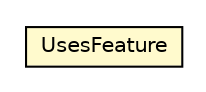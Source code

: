#!/usr/local/bin/dot
#
# Class diagram 
# Generated by UMLGraph version 5.1 (http://www.umlgraph.org/)
#

digraph G {
	edge [fontname="Helvetica",fontsize=10,labelfontname="Helvetica",labelfontsize=10];
	node [fontname="Helvetica",fontsize=10,shape=plaintext];
	nodesep=0.25;
	ranksep=0.5;
	// org.androidtransfuse.model.manifest.UsesFeature
	c17053 [label=<<table title="org.androidtransfuse.model.manifest.UsesFeature" border="0" cellborder="1" cellspacing="0" cellpadding="2" port="p" bgcolor="lemonChiffon" href="./UsesFeature.html">
		<tr><td><table border="0" cellspacing="0" cellpadding="1">
<tr><td align="center" balign="center"> UsesFeature </td></tr>
		</table></td></tr>
		</table>>, fontname="Helvetica", fontcolor="black", fontsize=10.0];
}

